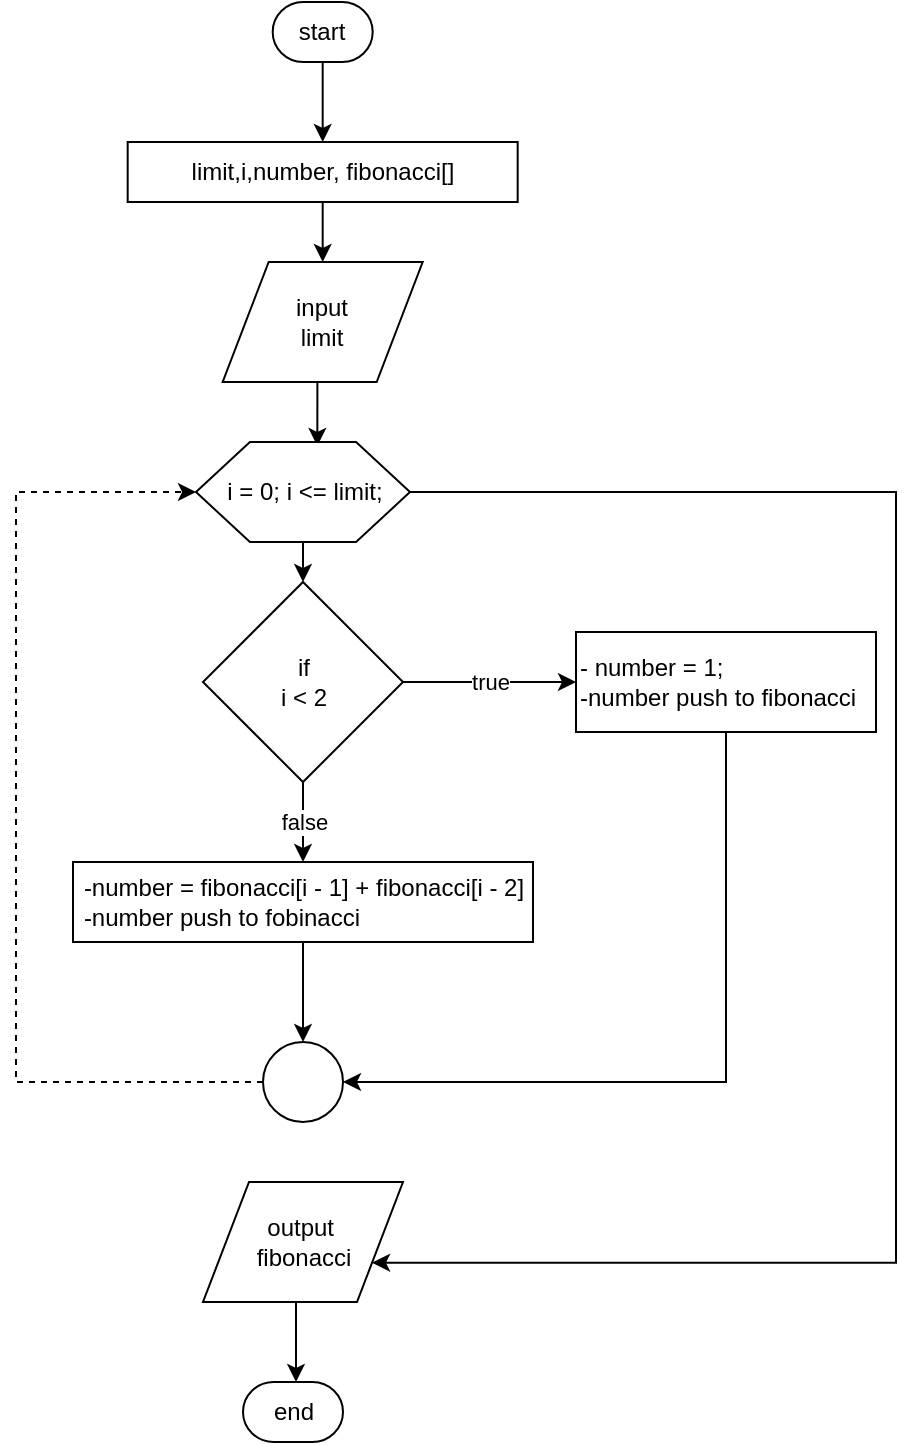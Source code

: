 <mxfile version="14.5.3" type="device"><diagram id="AN-M2mPh7LiIupuuT1n3" name="Page-1"><mxGraphModel dx="868" dy="425" grid="1" gridSize="10" guides="1" tooltips="1" connect="1" arrows="1" fold="1" page="1" pageScale="1" pageWidth="850" pageHeight="1100" math="0" shadow="0"><root><mxCell id="0"/><mxCell id="1" parent="0"/><mxCell id="YR_JeIN_RSPbHUo97QrJ-16" style="edgeStyle=orthogonalEdgeStyle;rounded=0;orthogonalLoop=1;jettySize=auto;html=1;exitX=0.5;exitY=1;exitDx=0;exitDy=0;exitPerimeter=0;entryX=0.5;entryY=0;entryDx=0;entryDy=0;" edge="1" parent="1" source="YR_JeIN_RSPbHUo97QrJ-1" target="YR_JeIN_RSPbHUo97QrJ-2"><mxGeometry relative="1" as="geometry"/></mxCell><mxCell id="YR_JeIN_RSPbHUo97QrJ-1" value="start" style="strokeWidth=1;html=1;shape=mxgraph.flowchart.terminator;whiteSpace=wrap;" vertex="1" parent="1"><mxGeometry x="368.34" y="30" width="50" height="30" as="geometry"/></mxCell><mxCell id="YR_JeIN_RSPbHUo97QrJ-17" style="edgeStyle=orthogonalEdgeStyle;rounded=0;orthogonalLoop=1;jettySize=auto;html=1;exitX=0.5;exitY=1;exitDx=0;exitDy=0;entryX=0.5;entryY=0;entryDx=0;entryDy=0;" edge="1" parent="1" source="YR_JeIN_RSPbHUo97QrJ-2" target="YR_JeIN_RSPbHUo97QrJ-3"><mxGeometry relative="1" as="geometry"/></mxCell><mxCell id="YR_JeIN_RSPbHUo97QrJ-2" value="limit,i,number, fibonacci[]" style="rounded=1;whiteSpace=wrap;html=1;absoluteArcSize=1;arcSize=0;strokeWidth=1;" vertex="1" parent="1"><mxGeometry x="295.84" y="100" width="195" height="30" as="geometry"/></mxCell><mxCell id="YR_JeIN_RSPbHUo97QrJ-36" style="edgeStyle=orthogonalEdgeStyle;rounded=0;orthogonalLoop=1;jettySize=auto;html=1;exitX=0.5;exitY=1;exitDx=0;exitDy=0;entryX=0.567;entryY=0.04;entryDx=0;entryDy=0;entryPerimeter=0;" edge="1" parent="1" source="YR_JeIN_RSPbHUo97QrJ-3" target="YR_JeIN_RSPbHUo97QrJ-27"><mxGeometry relative="1" as="geometry"/></mxCell><mxCell id="YR_JeIN_RSPbHUo97QrJ-3" value="input &lt;br&gt;limit" style="shape=parallelogram;html=1;strokeWidth=1;perimeter=parallelogramPerimeter;whiteSpace=wrap;rounded=1;arcSize=0;size=0.23;" vertex="1" parent="1"><mxGeometry x="343.34" y="160" width="100" height="60" as="geometry"/></mxCell><mxCell id="YR_JeIN_RSPbHUo97QrJ-23" style="edgeStyle=orthogonalEdgeStyle;rounded=0;orthogonalLoop=1;jettySize=auto;html=1;exitX=0.5;exitY=1;exitDx=0;exitDy=0;" edge="1" parent="1" target="YR_JeIN_RSPbHUo97QrJ-15"><mxGeometry relative="1" as="geometry"><mxPoint x="390.0" y="660" as="sourcePoint"/><Array as="points"><mxPoint x="380" y="660"/></Array></mxGeometry></mxCell><mxCell id="YR_JeIN_RSPbHUo97QrJ-15" value="end" style="strokeWidth=1;html=1;shape=mxgraph.flowchart.terminator;whiteSpace=wrap;" vertex="1" parent="1"><mxGeometry x="353.5" y="720" width="50" height="30" as="geometry"/></mxCell><mxCell id="YR_JeIN_RSPbHUo97QrJ-31" value="" style="group" vertex="1" connectable="0" parent="1"><mxGeometry x="330" y="250" width="107" height="50" as="geometry"/></mxCell><mxCell id="YR_JeIN_RSPbHUo97QrJ-27" value="" style="verticalLabelPosition=bottom;verticalAlign=top;html=1;shape=hexagon;perimeter=hexagonPerimeter2;arcSize=6;size=0.252;strokeWidth=1;" vertex="1" parent="YR_JeIN_RSPbHUo97QrJ-31"><mxGeometry width="107" height="50" as="geometry"/></mxCell><mxCell id="YR_JeIN_RSPbHUo97QrJ-29" value="i = 0; i &amp;lt;= limit;" style="text;html=1;align=center;verticalAlign=middle;resizable=0;points=[];autosize=1;" vertex="1" parent="YR_JeIN_RSPbHUo97QrJ-31"><mxGeometry x="8.5" y="15" width="90" height="20" as="geometry"/></mxCell><mxCell id="YR_JeIN_RSPbHUo97QrJ-38" value="true" style="edgeStyle=orthogonalEdgeStyle;rounded=0;orthogonalLoop=1;jettySize=auto;html=1;exitX=1;exitY=0.5;exitDx=0;exitDy=0;exitPerimeter=0;entryX=0;entryY=0.5;entryDx=0;entryDy=0;" edge="1" parent="1" source="YR_JeIN_RSPbHUo97QrJ-32" target="YR_JeIN_RSPbHUo97QrJ-33"><mxGeometry relative="1" as="geometry"/></mxCell><mxCell id="YR_JeIN_RSPbHUo97QrJ-39" value="false" style="edgeStyle=orthogonalEdgeStyle;rounded=0;orthogonalLoop=1;jettySize=auto;html=1;exitX=0.5;exitY=1;exitDx=0;exitDy=0;exitPerimeter=0;entryX=0.5;entryY=0;entryDx=0;entryDy=0;" edge="1" parent="1" source="YR_JeIN_RSPbHUo97QrJ-32" target="YR_JeIN_RSPbHUo97QrJ-34"><mxGeometry relative="1" as="geometry"/></mxCell><mxCell id="YR_JeIN_RSPbHUo97QrJ-32" value="if&lt;br&gt;i &amp;lt; 2" style="strokeWidth=1;html=1;shape=mxgraph.flowchart.decision;whiteSpace=wrap;" vertex="1" parent="1"><mxGeometry x="333.5" y="320" width="100" height="100" as="geometry"/></mxCell><mxCell id="YR_JeIN_RSPbHUo97QrJ-41" style="edgeStyle=orthogonalEdgeStyle;rounded=0;orthogonalLoop=1;jettySize=auto;html=1;exitX=0.5;exitY=1;exitDx=0;exitDy=0;entryX=1;entryY=0.5;entryDx=0;entryDy=0;entryPerimeter=0;" edge="1" parent="1" source="YR_JeIN_RSPbHUo97QrJ-33" target="YR_JeIN_RSPbHUo97QrJ-35"><mxGeometry relative="1" as="geometry"/></mxCell><mxCell id="YR_JeIN_RSPbHUo97QrJ-33" value="- number = 1;&lt;br&gt;-number push to fibonacci" style="rounded=1;whiteSpace=wrap;html=1;absoluteArcSize=1;arcSize=0;strokeWidth=1;align=left;" vertex="1" parent="1"><mxGeometry x="520" y="345" width="150" height="50" as="geometry"/></mxCell><mxCell id="YR_JeIN_RSPbHUo97QrJ-40" style="edgeStyle=orthogonalEdgeStyle;rounded=0;orthogonalLoop=1;jettySize=auto;html=1;exitX=0.5;exitY=1;exitDx=0;exitDy=0;entryX=0.5;entryY=0;entryDx=0;entryDy=0;entryPerimeter=0;" edge="1" parent="1" source="YR_JeIN_RSPbHUo97QrJ-34" target="YR_JeIN_RSPbHUo97QrJ-35"><mxGeometry relative="1" as="geometry"/></mxCell><mxCell id="YR_JeIN_RSPbHUo97QrJ-34" value="&lt;div style=&quot;text-align: left&quot;&gt;&lt;span&gt;-number = fibonacci[i - 1] + fibonacci[i - 2]&lt;/span&gt;&lt;/div&gt;&lt;div style=&quot;text-align: left&quot;&gt;&lt;span&gt;-number push to fobinacci&lt;/span&gt;&lt;/div&gt;" style="rounded=1;whiteSpace=wrap;html=1;absoluteArcSize=1;arcSize=0;strokeWidth=1;" vertex="1" parent="1"><mxGeometry x="268.5" y="460" width="230" height="40" as="geometry"/></mxCell><mxCell id="YR_JeIN_RSPbHUo97QrJ-42" style="edgeStyle=orthogonalEdgeStyle;rounded=0;orthogonalLoop=1;jettySize=auto;html=1;exitX=0;exitY=0.5;exitDx=0;exitDy=0;exitPerimeter=0;entryX=0;entryY=0.5;entryDx=0;entryDy=0;dashed=1;" edge="1" parent="1" source="YR_JeIN_RSPbHUo97QrJ-35" target="YR_JeIN_RSPbHUo97QrJ-27"><mxGeometry relative="1" as="geometry"><mxPoint x="330" y="420" as="targetPoint"/><Array as="points"><mxPoint x="240" y="570"/><mxPoint x="240" y="275"/></Array></mxGeometry></mxCell><mxCell id="YR_JeIN_RSPbHUo97QrJ-35" value="" style="strokeWidth=1;html=1;shape=mxgraph.flowchart.start_2;whiteSpace=wrap;" vertex="1" parent="1"><mxGeometry x="363.5" y="550" width="40" height="40" as="geometry"/></mxCell><mxCell id="YR_JeIN_RSPbHUo97QrJ-37" style="edgeStyle=orthogonalEdgeStyle;rounded=0;orthogonalLoop=1;jettySize=auto;html=1;exitX=0.5;exitY=1;exitDx=0;exitDy=0;entryX=0.5;entryY=0;entryDx=0;entryDy=0;entryPerimeter=0;" edge="1" parent="1" source="YR_JeIN_RSPbHUo97QrJ-27" target="YR_JeIN_RSPbHUo97QrJ-32"><mxGeometry relative="1" as="geometry"/></mxCell><mxCell id="YR_JeIN_RSPbHUo97QrJ-44" value="output&amp;nbsp;&lt;br&gt;&lt;div&gt;&lt;span&gt;fibonacci&lt;/span&gt;&lt;/div&gt;" style="shape=parallelogram;html=1;strokeWidth=1;perimeter=parallelogramPerimeter;whiteSpace=wrap;rounded=1;arcSize=0;size=0.23;align=center;" vertex="1" parent="1"><mxGeometry x="333.5" y="620" width="100" height="60" as="geometry"/></mxCell><mxCell id="YR_JeIN_RSPbHUo97QrJ-45" style="edgeStyle=orthogonalEdgeStyle;rounded=0;orthogonalLoop=1;jettySize=auto;html=1;exitX=1;exitY=0.5;exitDx=0;exitDy=0;entryX=1;entryY=0.75;entryDx=0;entryDy=0;" edge="1" parent="1" source="YR_JeIN_RSPbHUo97QrJ-27" target="YR_JeIN_RSPbHUo97QrJ-44"><mxGeometry relative="1" as="geometry"><Array as="points"><mxPoint x="680" y="275"/><mxPoint x="680" y="660"/></Array></mxGeometry></mxCell></root></mxGraphModel></diagram></mxfile>